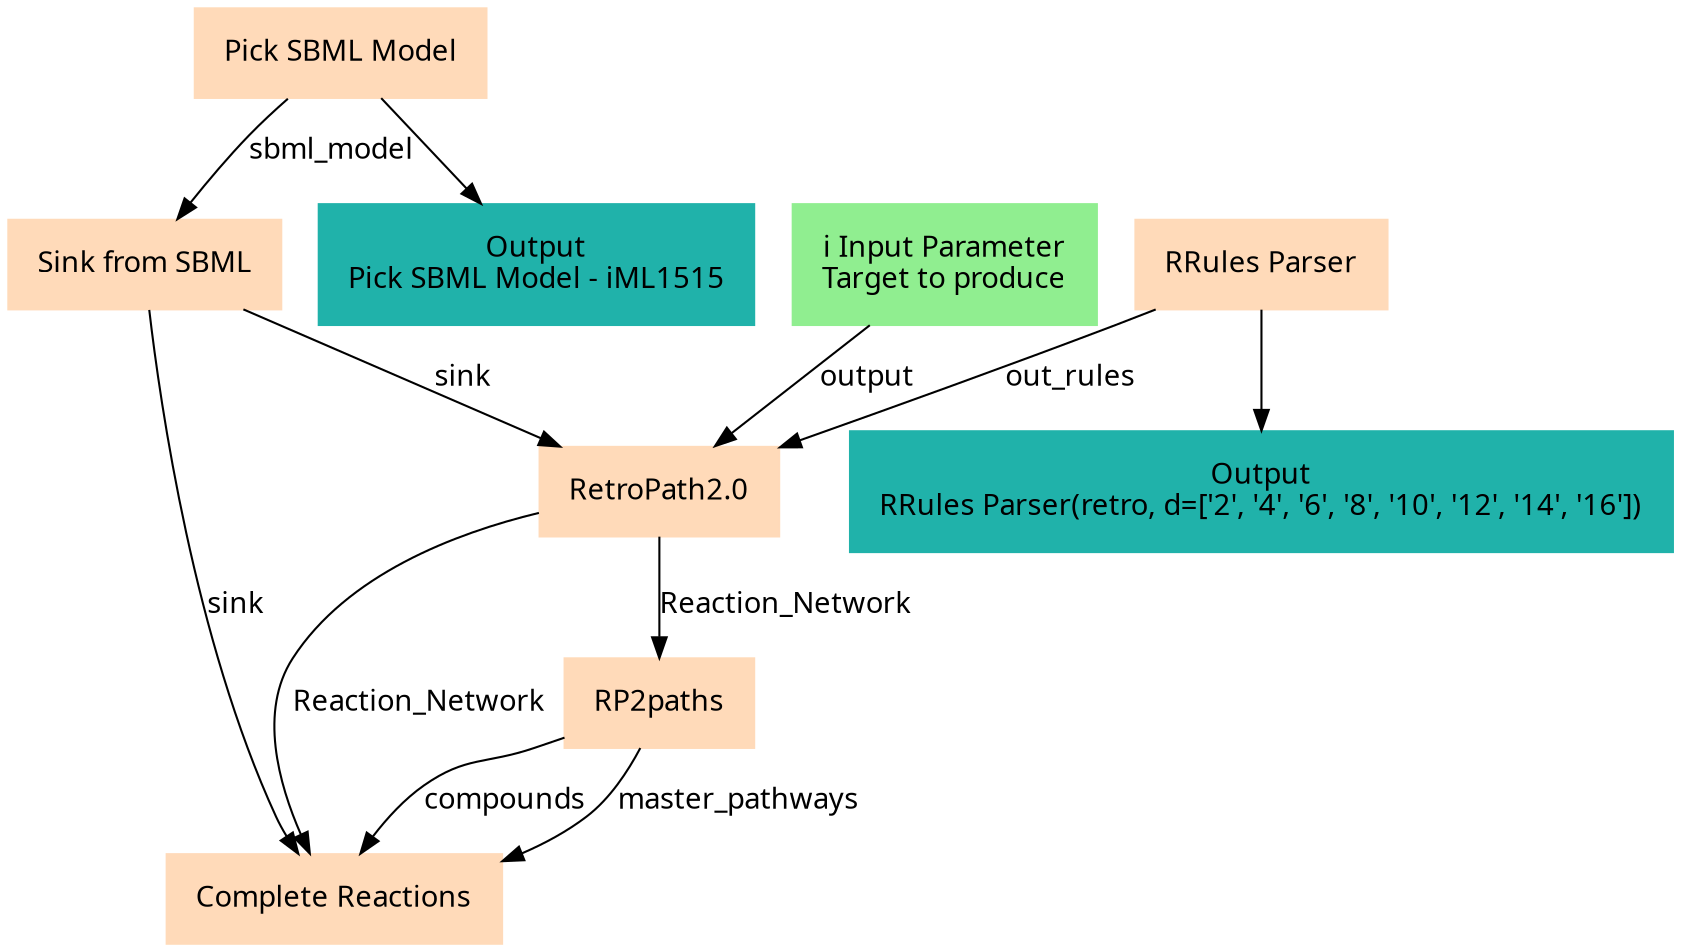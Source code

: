 digraph main {
  node [fontname="Atkinson Hyperlegible", shape=box, color=white,style=filled,color=peachpuff,margin="0.2,0.2"];
  edge [fontname="Atkinson Hyperlegible"];
  0[color=lightgreen,label="ℹ️ Input Parameter\nTarget to produce"]
  1[label="Pick SBML Model"]
  kdc7acc736d5a4cbba8a2d10a8bd38914[color=lightseagreen,label="Output\nPick SBML Model - iML1515"]
  1 -> kdc7acc736d5a4cbba8a2d10a8bd38914
  2[label="RRules Parser"]
  k9fc1e94f34ea4173bdb13ecbef49efe3[color=lightseagreen,label="Output\nRRules Parser(retro, d=['2', '4', '6', '8', '10', '12', '14', '16'])"]
  2 -> k9fc1e94f34ea4173bdb13ecbef49efe3
  3[label="Sink from SBML"]
  1 -> 3 [label="sbml_model"]
  4[label="RetroPath2.0"]
  2 -> 4 [label="out_rules"]
  3 -> 4 [label="sink"]
  0 -> 4 [label="output"]
  5[label="RP2paths"]
  4 -> 5 [label="Reaction_Network"]
  6[label="Complete Reactions"]
  4 -> 6 [label="Reaction_Network"]
  5 -> 6 [label="compounds"]
  5 -> 6 [label="master_pathways"]
  3 -> 6 [label="sink"]
}